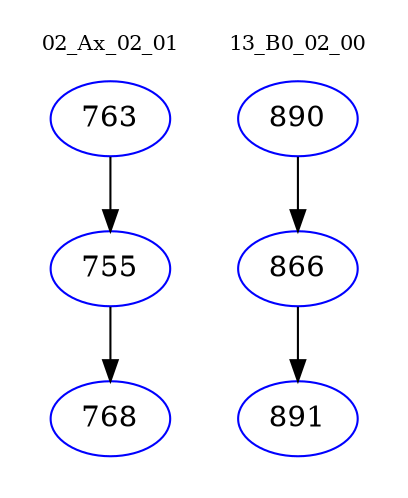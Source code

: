 digraph{
subgraph cluster_0 {
color = white
label = "02_Ax_02_01";
fontsize=10;
T0_763 [label="763", color="blue"]
T0_763 -> T0_755 [color="black"]
T0_755 [label="755", color="blue"]
T0_755 -> T0_768 [color="black"]
T0_768 [label="768", color="blue"]
}
subgraph cluster_1 {
color = white
label = "13_B0_02_00";
fontsize=10;
T1_890 [label="890", color="blue"]
T1_890 -> T1_866 [color="black"]
T1_866 [label="866", color="blue"]
T1_866 -> T1_891 [color="black"]
T1_891 [label="891", color="blue"]
}
}
